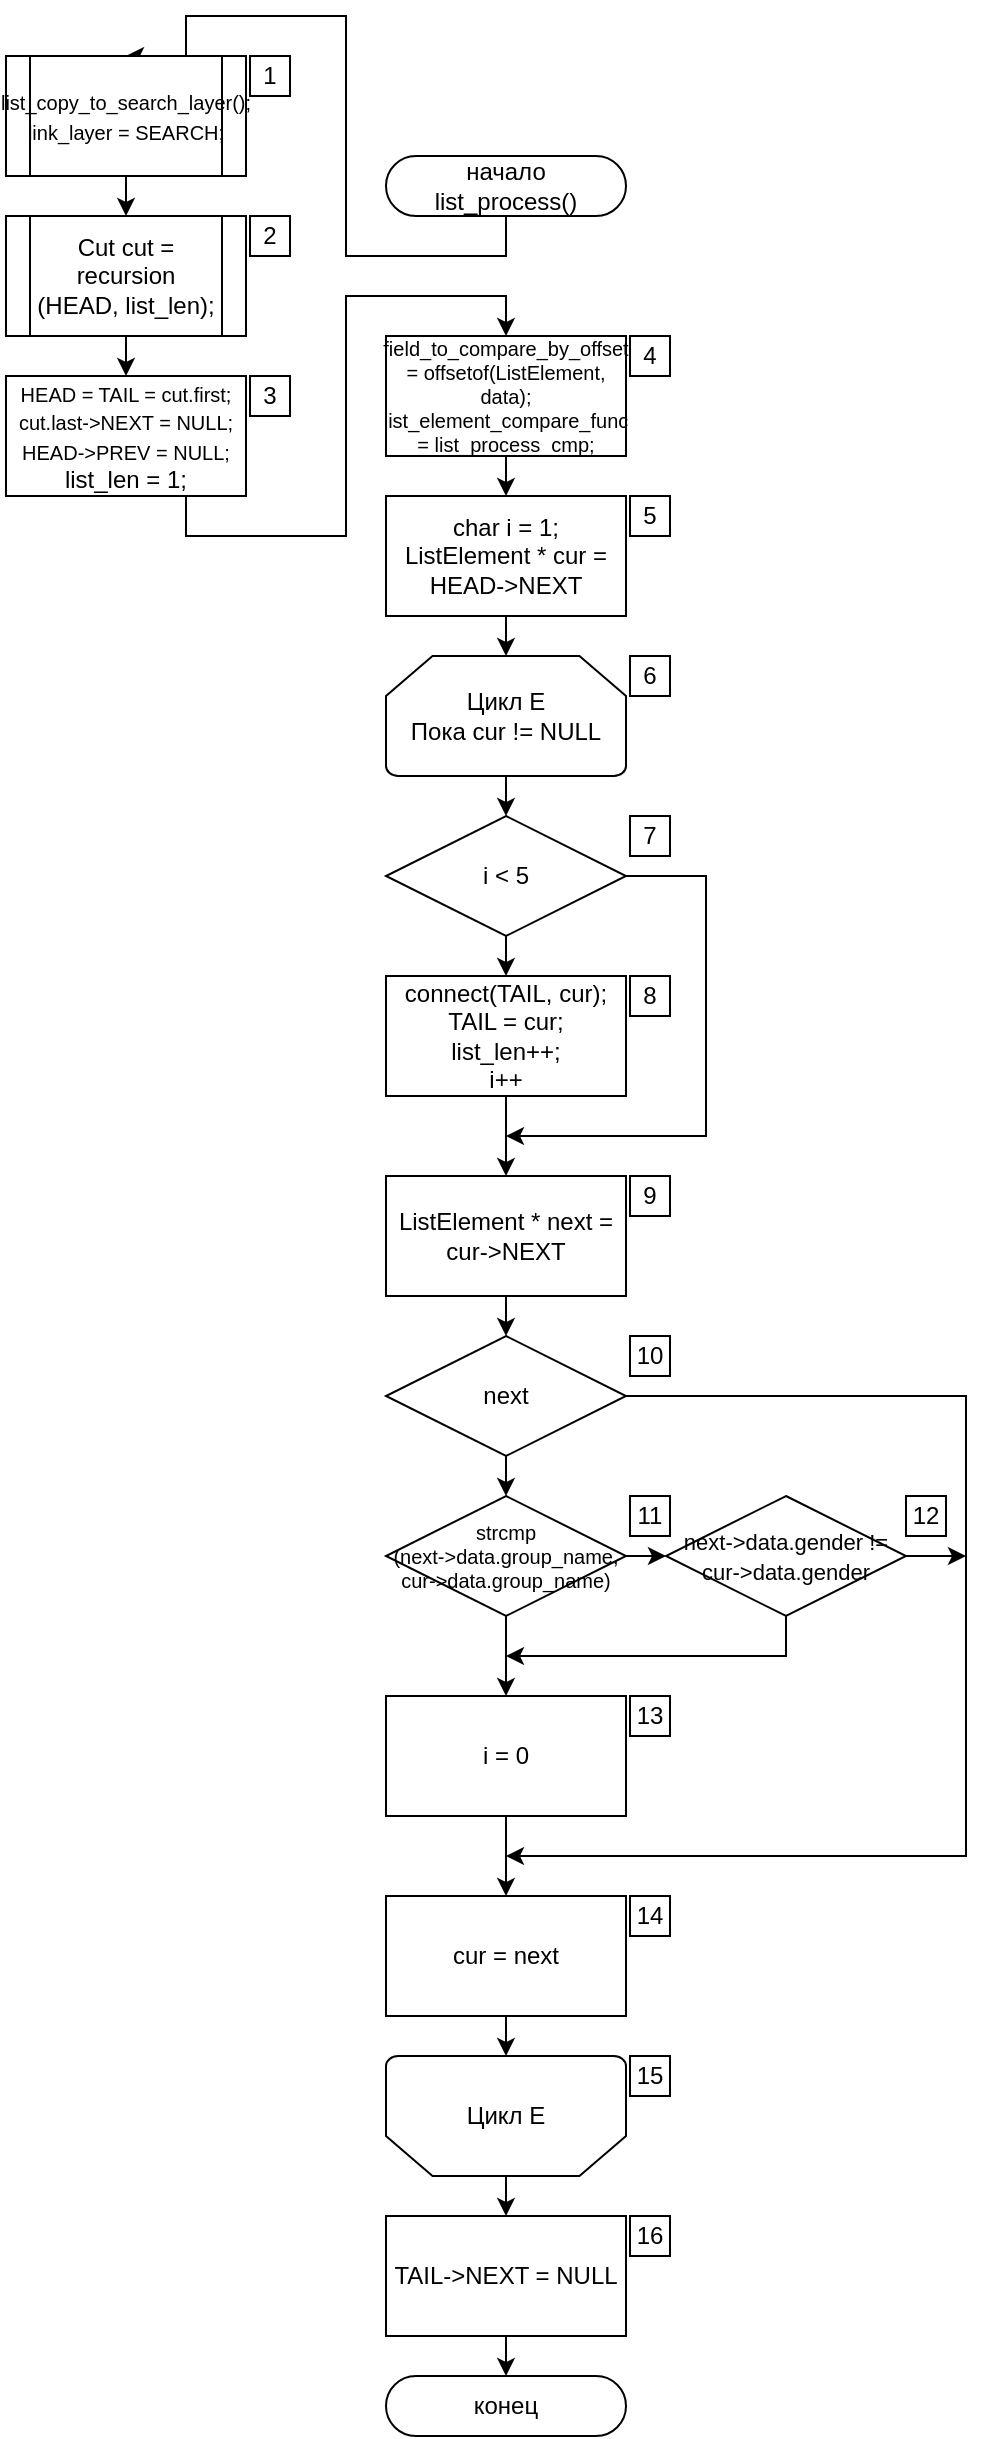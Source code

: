 <mxfile compressed="false" version="13.9.9" type="device">
  <diagram id="uBbau7ussQgPSl02ERnx" name="Page-1">
    <mxGraphModel dx="2053" dy="1806" grid="1" gridSize="10" guides="1" tooltips="1" connect="1" arrows="1" fold="1" page="1" pageScale="1" pageWidth="850" pageHeight="1100" math="0" shadow="0">
      <root>
        <mxCell id="0" />
        <mxCell id="1" parent="0" />
        <mxCell id="qXloWMecU9iQvMMXv3q1-344" style="edgeStyle=orthogonalEdgeStyle;rounded=0;orthogonalLoop=1;jettySize=auto;html=1;exitX=0.5;exitY=1;exitDx=0;exitDy=0;entryX=0.5;entryY=0;entryDx=0;entryDy=0;endSize=6;fontSize=12;" parent="1" source="325" target="qXloWMecU9iQvMMXv3q1-339" edge="1">
          <mxGeometry relative="1" as="geometry">
            <Array as="points">
              <mxPoint x="60" y="-70" />
              <mxPoint x="-20" y="-70" />
              <mxPoint x="-20" y="-190" />
              <mxPoint x="-100" y="-190" />
            </Array>
          </mxGeometry>
        </mxCell>
        <mxCell id="325" value="начало&lt;br&gt;list_process()" style="rounded=1;whiteSpace=wrap;html=1;arcSize=50;" parent="1" vertex="1">
          <mxGeometry y="-120" width="120" height="30" as="geometry" />
        </mxCell>
        <mxCell id="326" value="конец" style="rounded=1;whiteSpace=wrap;html=1;arcSize=50;" parent="1" vertex="1">
          <mxGeometry y="990" width="120" height="30" as="geometry" />
        </mxCell>
        <mxCell id="324" value="TAIL-&gt;NEXT = NULL" style="rounded=0;whiteSpace=wrap;html=1;" parent="1" vertex="1">
          <mxGeometry y="910" width="120" height="60" as="geometry" />
        </mxCell>
        <mxCell id="327" style="edgeStyle=orthogonalEdgeStyle;rounded=0;orthogonalLoop=1;jettySize=auto;html=1;exitX=0.5;exitY=1;exitDx=0;exitDy=0;entryX=0.5;entryY=0;entryDx=0;entryDy=0;" parent="1" source="324" target="326" edge="1">
          <mxGeometry relative="1" as="geometry" />
        </mxCell>
        <mxCell id="322" value="Цикл E&lt;br&gt;Пока cur != NULL" style="strokeWidth=1;html=1;shape=mxgraph.flowchart.loop_limit;whiteSpace=wrap;flipV=0;" parent="1" vertex="1">
          <mxGeometry y="130" width="120" height="60" as="geometry" />
        </mxCell>
        <mxCell id="323" value="Цикл E" style="strokeWidth=1;html=1;shape=mxgraph.flowchart.loop_limit;whiteSpace=wrap;flipV=1;" parent="1" vertex="1">
          <mxGeometry y="830" width="120" height="60" as="geometry" />
        </mxCell>
        <mxCell id="321" value="cur = next" style="rounded=0;whiteSpace=wrap;html=1;" parent="1" vertex="1">
          <mxGeometry y="750" width="120" height="60" as="geometry" />
        </mxCell>
        <mxCell id="328" style="edgeStyle=orthogonalEdgeStyle;rounded=0;orthogonalLoop=1;jettySize=auto;html=1;exitX=0.5;exitY=1;exitDx=0;exitDy=0;entryX=0.5;entryY=0;entryDx=0;entryDy=0;" parent="1" source="321" target="323" edge="1">
          <mxGeometry relative="1" as="geometry" />
        </mxCell>
        <mxCell id="qXloWMecU9iQvMMXv3q1-355" style="edgeStyle=orthogonalEdgeStyle;rounded=0;orthogonalLoop=1;jettySize=auto;html=1;exitX=0.5;exitY=1;exitDx=0;exitDy=0;entryX=0.5;entryY=0;entryDx=0;entryDy=0;endSize=6;fontSize=10;" parent="1" source="320" target="qXloWMecU9iQvMMXv3q1-353" edge="1">
          <mxGeometry relative="1" as="geometry" />
        </mxCell>
        <mxCell id="320" value="next" style="rhombus;whiteSpace=wrap;html=1;rounded=0;" parent="1" vertex="1">
          <mxGeometry y="470" width="120" height="60" as="geometry" />
        </mxCell>
        <mxCell id="319" value="i = 0" style="rounded=0;whiteSpace=wrap;html=1;" parent="1" vertex="1">
          <mxGeometry y="650" width="120" height="60" as="geometry" />
        </mxCell>
        <mxCell id="329" style="edgeStyle=orthogonalEdgeStyle;rounded=0;orthogonalLoop=1;jettySize=auto;html=1;exitX=0.5;exitY=1;exitDx=0;exitDy=0;entryX=0.5;entryY=0;entryDx=0;entryDy=0;" parent="1" source="319" target="321" edge="1">
          <mxGeometry relative="1" as="geometry" />
        </mxCell>
        <mxCell id="331" style="edgeStyle=orthogonalEdgeStyle;rounded=0;orthogonalLoop=1;jettySize=auto;html=1;exitX=1;exitY=0.5;exitDx=0;exitDy=0;" parent="1" source="320" edge="1">
          <mxGeometry relative="1" as="geometry">
            <mxPoint x="60" y="730" as="targetPoint" />
            <Array as="points">
              <mxPoint x="290" y="500" />
              <mxPoint x="290" y="730" />
            </Array>
          </mxGeometry>
        </mxCell>
        <mxCell id="318" value="ListElement * next = cur-&gt;NEXT" style="rounded=0;whiteSpace=wrap;html=1;" parent="1" vertex="1">
          <mxGeometry y="390" width="120" height="60" as="geometry" />
        </mxCell>
        <mxCell id="332" style="edgeStyle=orthogonalEdgeStyle;rounded=0;orthogonalLoop=1;jettySize=auto;html=1;exitX=0.5;exitY=1;exitDx=0;exitDy=0;entryX=0.5;entryY=0;entryDx=0;entryDy=0;" parent="1" source="318" target="320" edge="1">
          <mxGeometry relative="1" as="geometry" />
        </mxCell>
        <mxCell id="317" value="i &lt; 5" style="rhombus;whiteSpace=wrap;html=1;rounded=0;" parent="1" vertex="1">
          <mxGeometry y="210" width="120" height="60" as="geometry" />
        </mxCell>
        <mxCell id="316" value="connect(TAIL, cur);&lt;br&gt;TAIL = cur;&lt;br&gt;list_len++;&lt;br&gt;i++" style="rounded=0;whiteSpace=wrap;html=1;" parent="1" vertex="1">
          <mxGeometry y="290" width="120" height="60" as="geometry" />
        </mxCell>
        <mxCell id="333" style="edgeStyle=orthogonalEdgeStyle;rounded=0;orthogonalLoop=1;jettySize=auto;html=1;exitX=0.5;exitY=1;exitDx=0;exitDy=0;entryX=0.5;entryY=0;entryDx=0;entryDy=0;" parent="1" source="316" target="318" edge="1">
          <mxGeometry relative="1" as="geometry" />
        </mxCell>
        <mxCell id="334" style="edgeStyle=orthogonalEdgeStyle;rounded=0;orthogonalLoop=1;jettySize=auto;html=1;exitX=0.5;exitY=1;exitDx=0;exitDy=0;entryX=0.5;entryY=0;entryDx=0;entryDy=0;" parent="1" source="317" target="316" edge="1">
          <mxGeometry relative="1" as="geometry" />
        </mxCell>
        <mxCell id="335" style="edgeStyle=orthogonalEdgeStyle;rounded=0;orthogonalLoop=1;jettySize=auto;html=1;exitX=1;exitY=0.5;exitDx=0;exitDy=0;" parent="1" source="317" edge="1">
          <mxGeometry relative="1" as="geometry">
            <mxPoint x="60" y="370" as="targetPoint" />
            <Array as="points">
              <mxPoint x="160" y="240" />
              <mxPoint x="160" y="370" />
            </Array>
          </mxGeometry>
        </mxCell>
        <mxCell id="336" style="edgeStyle=orthogonalEdgeStyle;rounded=0;orthogonalLoop=1;jettySize=auto;html=1;exitX=0.5;exitY=1;exitDx=0;exitDy=0;entryX=0.5;entryY=0;entryDx=0;entryDy=0;" parent="1" source="322" target="317" edge="1">
          <mxGeometry relative="1" as="geometry" />
        </mxCell>
        <mxCell id="337" style="edgeStyle=orthogonalEdgeStyle;rounded=0;orthogonalLoop=1;jettySize=auto;html=1;exitX=0.5;exitY=1;exitDx=0;exitDy=0;entryX=0.5;entryY=0;entryDx=0;entryDy=0;" parent="1" source="323" target="324" edge="1">
          <mxGeometry relative="1" as="geometry" />
        </mxCell>
        <mxCell id="315" value="char i = 1;&lt;br&gt;ListElement * cur = HEAD-&amp;gt;NEXT" style="rounded=0;whiteSpace=wrap;html=1;" parent="1" vertex="1">
          <mxGeometry y="50" width="120" height="60" as="geometry" />
        </mxCell>
        <mxCell id="338" style="edgeStyle=orthogonalEdgeStyle;rounded=0;orthogonalLoop=1;jettySize=auto;html=1;exitX=0.5;exitY=1;exitDx=0;exitDy=0;entryX=0.5;entryY=0;entryDx=0;entryDy=0;" parent="1" source="315" target="322" edge="1">
          <mxGeometry relative="1" as="geometry" />
        </mxCell>
        <mxCell id="qXloWMecU9iQvMMXv3q1-350" style="edgeStyle=orthogonalEdgeStyle;rounded=0;orthogonalLoop=1;jettySize=auto;html=1;exitX=0.5;exitY=1;exitDx=0;exitDy=0;entryX=0.5;entryY=0;entryDx=0;entryDy=0;endSize=6;fontSize=12;" parent="1" source="qXloWMecU9iQvMMXv3q1-339" target="qXloWMecU9iQvMMXv3q1-341" edge="1">
          <mxGeometry relative="1" as="geometry" />
        </mxCell>
        <mxCell id="qXloWMecU9iQvMMXv3q1-339" value="&lt;font style=&quot;font-size: 10px&quot;&gt;list_copy_to_search_layer();&lt;br&gt;link_layer = SEARCH;&lt;/font&gt;" style="shape=process;whiteSpace=wrap;html=1;backgroundOutline=1;fontFamily=Helvetica;fontSize=12;fontColor=#000000;align=center;strokeColor=#000000;fillColor=#ffffff;" parent="1" vertex="1">
          <mxGeometry x="-190" y="-170" width="120" height="60" as="geometry" />
        </mxCell>
        <mxCell id="qXloWMecU9iQvMMXv3q1-347" style="edgeStyle=orthogonalEdgeStyle;rounded=0;orthogonalLoop=1;jettySize=auto;html=1;exitX=0.5;exitY=1;exitDx=0;exitDy=0;entryX=0.5;entryY=0;entryDx=0;entryDy=0;endSize=6;fontSize=12;" parent="1" source="qXloWMecU9iQvMMXv3q1-341" target="qXloWMecU9iQvMMXv3q1-342" edge="1">
          <mxGeometry relative="1" as="geometry" />
        </mxCell>
        <mxCell id="qXloWMecU9iQvMMXv3q1-341" value="&lt;span&gt;Cut cut =&lt;br&gt;recursion&lt;br&gt;(HEAD, list_len);&lt;/span&gt;" style="shape=process;whiteSpace=wrap;html=1;backgroundOutline=1;fontSize=12;" parent="1" vertex="1">
          <mxGeometry x="-190" y="-90" width="120" height="60" as="geometry" />
        </mxCell>
        <mxCell id="qXloWMecU9iQvMMXv3q1-351" style="edgeStyle=orthogonalEdgeStyle;rounded=0;orthogonalLoop=1;jettySize=auto;html=1;exitX=0.5;exitY=1;exitDx=0;exitDy=0;entryX=0.5;entryY=0;entryDx=0;entryDy=0;endSize=6;fontSize=12;" parent="1" source="qXloWMecU9iQvMMXv3q1-342" target="qXloWMecU9iQvMMXv3q1-349" edge="1">
          <mxGeometry relative="1" as="geometry">
            <Array as="points">
              <mxPoint x="-100" y="70" />
              <mxPoint x="-20" y="70" />
              <mxPoint x="-20" y="-50" />
              <mxPoint x="60" y="-50" />
            </Array>
          </mxGeometry>
        </mxCell>
        <mxCell id="qXloWMecU9iQvMMXv3q1-342" value="&lt;font style=&quot;font-size: 10px&quot;&gt;&lt;span&gt;HEAD = TAIL = cut.first;&lt;/span&gt;&lt;br&gt;&lt;span&gt;cut.last-&amp;gt;NEXT = NULL;&lt;/span&gt;&lt;br&gt;&lt;span&gt;HEAD-&amp;gt;PREV = NULL;&lt;br&gt;&lt;/span&gt;&lt;span style=&quot;font-size: 12px&quot;&gt;list_len = 1;&lt;/span&gt;&lt;span&gt;&lt;br&gt;&lt;/span&gt;&lt;/font&gt;" style="rounded=0;whiteSpace=wrap;html=1;fontSize=12;" parent="1" vertex="1">
          <mxGeometry x="-190" y="-10" width="120" height="60" as="geometry" />
        </mxCell>
        <mxCell id="qXloWMecU9iQvMMXv3q1-352" style="edgeStyle=orthogonalEdgeStyle;rounded=0;orthogonalLoop=1;jettySize=auto;html=1;exitX=0.5;exitY=1;exitDx=0;exitDy=0;entryX=0.5;entryY=0;entryDx=0;entryDy=0;endSize=6;fontSize=12;" parent="1" source="qXloWMecU9iQvMMXv3q1-349" target="315" edge="1">
          <mxGeometry relative="1" as="geometry" />
        </mxCell>
        <mxCell id="qXloWMecU9iQvMMXv3q1-349" value="field_to_compare_by_offset = offsetof(ListElement, data);&lt;br style=&quot;font-size: 10px;&quot;&gt;list_element_compare_func = list_process_cmp;" style="rounded=0;whiteSpace=wrap;html=1;fontSize=10;" parent="1" vertex="1">
          <mxGeometry y="-30" width="120" height="60" as="geometry" />
        </mxCell>
        <mxCell id="qXloWMecU9iQvMMXv3q1-356" style="edgeStyle=orthogonalEdgeStyle;rounded=0;orthogonalLoop=1;jettySize=auto;html=1;exitX=0.5;exitY=1;exitDx=0;exitDy=0;entryX=0.5;entryY=0;entryDx=0;entryDy=0;endSize=6;fontSize=10;" parent="1" source="qXloWMecU9iQvMMXv3q1-353" target="319" edge="1">
          <mxGeometry relative="1" as="geometry" />
        </mxCell>
        <mxCell id="qXloWMecU9iQvMMXv3q1-357" style="edgeStyle=orthogonalEdgeStyle;rounded=0;orthogonalLoop=1;jettySize=auto;html=1;exitX=1;exitY=0.5;exitDx=0;exitDy=0;entryX=0;entryY=0.5;entryDx=0;entryDy=0;endSize=6;fontSize=10;" parent="1" source="qXloWMecU9iQvMMXv3q1-353" target="qXloWMecU9iQvMMXv3q1-354" edge="1">
          <mxGeometry relative="1" as="geometry" />
        </mxCell>
        <mxCell id="qXloWMecU9iQvMMXv3q1-353" value="strcmp&lt;br&gt;(next-&amp;gt;data.group_name, cur-&amp;gt;data.group_name)" style="rhombus;whiteSpace=wrap;html=1;rounded=0;fontSize=10;" parent="1" vertex="1">
          <mxGeometry y="550" width="120" height="60" as="geometry" />
        </mxCell>
        <mxCell id="qXloWMecU9iQvMMXv3q1-358" style="edgeStyle=orthogonalEdgeStyle;rounded=0;orthogonalLoop=1;jettySize=auto;html=1;exitX=0.5;exitY=1;exitDx=0;exitDy=0;endSize=6;fontSize=10;" parent="1" source="qXloWMecU9iQvMMXv3q1-354" edge="1">
          <mxGeometry relative="1" as="geometry">
            <mxPoint x="60" y="630" as="targetPoint" />
            <Array as="points">
              <mxPoint x="200" y="630" />
            </Array>
          </mxGeometry>
        </mxCell>
        <mxCell id="qXloWMecU9iQvMMXv3q1-359" style="edgeStyle=orthogonalEdgeStyle;rounded=0;orthogonalLoop=1;jettySize=auto;html=1;endSize=6;fontSize=10;" parent="1" source="qXloWMecU9iQvMMXv3q1-354" edge="1">
          <mxGeometry relative="1" as="geometry">
            <mxPoint x="290" y="580" as="targetPoint" />
          </mxGeometry>
        </mxCell>
        <mxCell id="qXloWMecU9iQvMMXv3q1-354" value="&lt;font style=&quot;font-size: 11px&quot;&gt;next-&amp;gt;data.gender != cur-&amp;gt;data.gender&lt;/font&gt;" style="rhombus;whiteSpace=wrap;html=1;rounded=0;" parent="1" vertex="1">
          <mxGeometry x="140" y="550" width="120" height="60" as="geometry" />
        </mxCell>
        <mxCell id="M_NYjB1fpqTVngTLy-qD-338" value="1" style="whiteSpace=wrap;html=1;aspect=fixed;" vertex="1" parent="1">
          <mxGeometry x="-68" y="-170" width="20" height="20" as="geometry" />
        </mxCell>
        <mxCell id="M_NYjB1fpqTVngTLy-qD-339" value="2" style="whiteSpace=wrap;html=1;aspect=fixed;" vertex="1" parent="1">
          <mxGeometry x="-68" y="-90" width="20" height="20" as="geometry" />
        </mxCell>
        <mxCell id="M_NYjB1fpqTVngTLy-qD-340" value="3" style="whiteSpace=wrap;html=1;aspect=fixed;" vertex="1" parent="1">
          <mxGeometry x="-68" y="-10" width="20" height="20" as="geometry" />
        </mxCell>
        <mxCell id="M_NYjB1fpqTVngTLy-qD-341" value="4" style="whiteSpace=wrap;html=1;aspect=fixed;" vertex="1" parent="1">
          <mxGeometry x="122" y="-30" width="20" height="20" as="geometry" />
        </mxCell>
        <mxCell id="M_NYjB1fpqTVngTLy-qD-342" value="5" style="whiteSpace=wrap;html=1;aspect=fixed;" vertex="1" parent="1">
          <mxGeometry x="122" y="50" width="20" height="20" as="geometry" />
        </mxCell>
        <mxCell id="M_NYjB1fpqTVngTLy-qD-343" value="6" style="whiteSpace=wrap;html=1;aspect=fixed;" vertex="1" parent="1">
          <mxGeometry x="122" y="130" width="20" height="20" as="geometry" />
        </mxCell>
        <mxCell id="M_NYjB1fpqTVngTLy-qD-344" value="7" style="whiteSpace=wrap;html=1;aspect=fixed;" vertex="1" parent="1">
          <mxGeometry x="122" y="210" width="20" height="20" as="geometry" />
        </mxCell>
        <mxCell id="M_NYjB1fpqTVngTLy-qD-346" value="8" style="whiteSpace=wrap;html=1;aspect=fixed;" vertex="1" parent="1">
          <mxGeometry x="122" y="290" width="20" height="20" as="geometry" />
        </mxCell>
        <mxCell id="M_NYjB1fpqTVngTLy-qD-347" value="9" style="whiteSpace=wrap;html=1;aspect=fixed;" vertex="1" parent="1">
          <mxGeometry x="122" y="390" width="20" height="20" as="geometry" />
        </mxCell>
        <mxCell id="M_NYjB1fpqTVngTLy-qD-348" value="10" style="whiteSpace=wrap;html=1;aspect=fixed;" vertex="1" parent="1">
          <mxGeometry x="122" y="470" width="20" height="20" as="geometry" />
        </mxCell>
        <mxCell id="M_NYjB1fpqTVngTLy-qD-349" value="11" style="whiteSpace=wrap;html=1;aspect=fixed;" vertex="1" parent="1">
          <mxGeometry x="122" y="550" width="20" height="20" as="geometry" />
        </mxCell>
        <mxCell id="M_NYjB1fpqTVngTLy-qD-350" value="12" style="whiteSpace=wrap;html=1;aspect=fixed;" vertex="1" parent="1">
          <mxGeometry x="260" y="550" width="20" height="20" as="geometry" />
        </mxCell>
        <mxCell id="M_NYjB1fpqTVngTLy-qD-351" value="13" style="whiteSpace=wrap;html=1;aspect=fixed;" vertex="1" parent="1">
          <mxGeometry x="122" y="650" width="20" height="20" as="geometry" />
        </mxCell>
        <mxCell id="M_NYjB1fpqTVngTLy-qD-352" value="14" style="whiteSpace=wrap;html=1;aspect=fixed;" vertex="1" parent="1">
          <mxGeometry x="122" y="750" width="20" height="20" as="geometry" />
        </mxCell>
        <mxCell id="M_NYjB1fpqTVngTLy-qD-353" value="15" style="whiteSpace=wrap;html=1;aspect=fixed;" vertex="1" parent="1">
          <mxGeometry x="122" y="830" width="20" height="20" as="geometry" />
        </mxCell>
        <mxCell id="M_NYjB1fpqTVngTLy-qD-354" value="16" style="whiteSpace=wrap;html=1;aspect=fixed;" vertex="1" parent="1">
          <mxGeometry x="122" y="910" width="20" height="20" as="geometry" />
        </mxCell>
      </root>
    </mxGraphModel>
  </diagram>
</mxfile>
